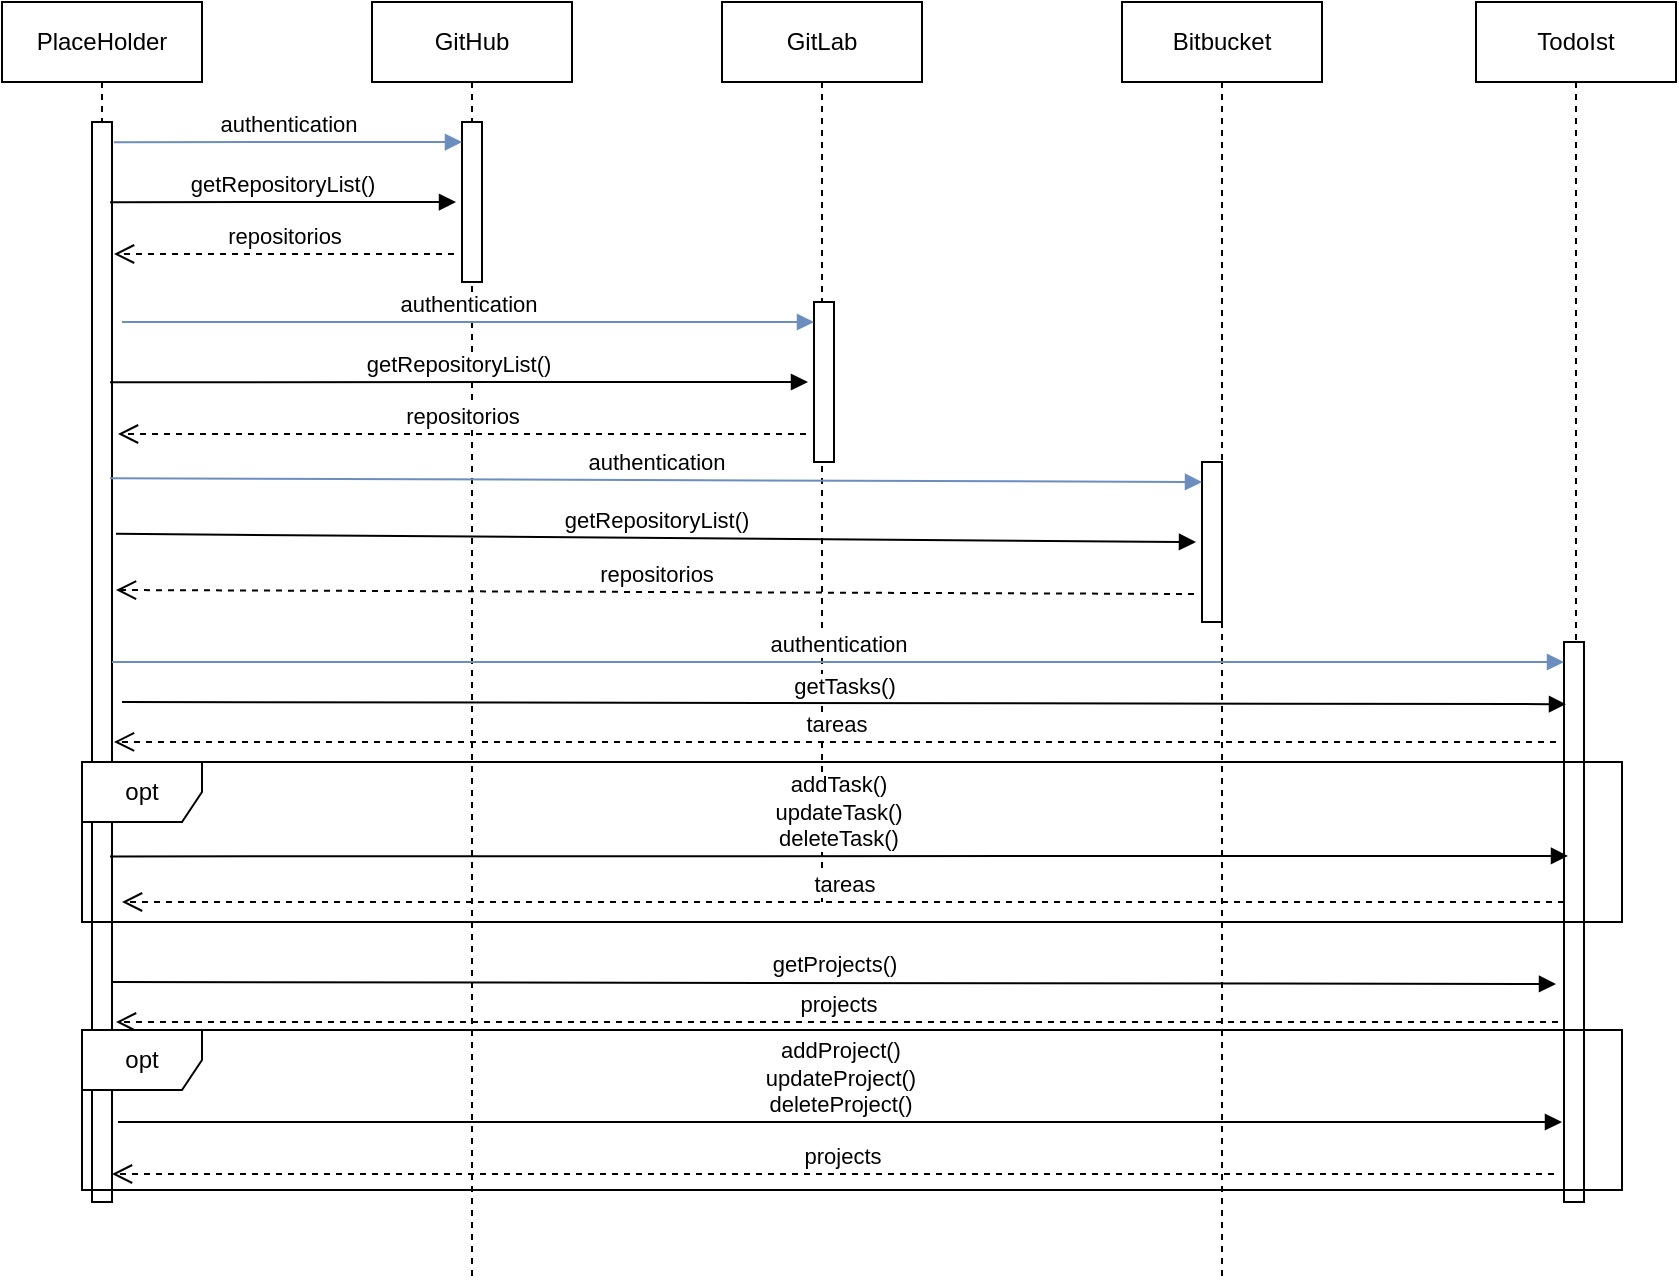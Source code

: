<mxfile version="10.6.5" type="device"><diagram id="ZIoIpMizi4walN5bfE7S" name="Page-1"><mxGraphModel dx="1080" dy="484" grid="1" gridSize="10" guides="1" tooltips="1" connect="1" arrows="1" fold="1" page="1" pageScale="1" pageWidth="827" pageHeight="1169" math="0" shadow="0"><root><mxCell id="0"/><mxCell id="1" parent="0"/><mxCell id="HCpFyMLnzRyPgxJzAYpx-10" value="PlaceHolder" style="shape=umlLifeline;perimeter=lifelinePerimeter;whiteSpace=wrap;html=1;container=1;collapsible=0;recursiveResize=0;outlineConnect=0;fillColor=#FFFFFF;gradientColor=none;" parent="1" vertex="1"><mxGeometry x="40" y="30" width="100" height="600" as="geometry"/></mxCell><mxCell id="HCpFyMLnzRyPgxJzAYpx-16" value="" style="html=1;points=[];perimeter=orthogonalPerimeter;fillColor=#FFFFFF;gradientColor=none;" parent="HCpFyMLnzRyPgxJzAYpx-10" vertex="1"><mxGeometry x="45" y="60" width="10" height="240" as="geometry"/></mxCell><mxCell id="HCpFyMLnzRyPgxJzAYpx-46" value="" style="html=1;points=[];perimeter=orthogonalPerimeter;fillColor=#FFFFFF;gradientColor=none;" parent="HCpFyMLnzRyPgxJzAYpx-10" vertex="1"><mxGeometry x="45" y="60" width="10" height="540" as="geometry"/></mxCell><mxCell id="HCpFyMLnzRyPgxJzAYpx-12" value="GitHub" style="shape=umlLifeline;perimeter=lifelinePerimeter;whiteSpace=wrap;html=1;container=1;collapsible=0;recursiveResize=0;outlineConnect=0;fillColor=#FFFFFF;gradientColor=none;" parent="1" vertex="1"><mxGeometry x="225" y="30" width="100" height="640" as="geometry"/></mxCell><mxCell id="HCpFyMLnzRyPgxJzAYpx-23" value="" style="html=1;points=[];perimeter=orthogonalPerimeter;fillColor=#FFFFFF;gradientColor=none;" parent="HCpFyMLnzRyPgxJzAYpx-12" vertex="1"><mxGeometry x="45" y="60" width="10" height="80" as="geometry"/></mxCell><mxCell id="HCpFyMLnzRyPgxJzAYpx-13" value="GitLab" style="shape=umlLifeline;perimeter=lifelinePerimeter;whiteSpace=wrap;html=1;container=1;collapsible=0;recursiveResize=0;outlineConnect=0;fillColor=#FFFFFF;gradientColor=none;" parent="1" vertex="1"><mxGeometry x="400" y="30" width="100" height="450" as="geometry"/></mxCell><mxCell id="HCpFyMLnzRyPgxJzAYpx-32" value="" style="html=1;points=[];perimeter=orthogonalPerimeter;fillColor=#FFFFFF;gradientColor=none;" parent="HCpFyMLnzRyPgxJzAYpx-13" vertex="1"><mxGeometry x="46" y="150" width="10" height="80" as="geometry"/></mxCell><mxCell id="HCpFyMLnzRyPgxJzAYpx-33" value="authentication" style="html=1;verticalAlign=bottom;endArrow=block;entryX=0;entryY=0;fillColor=#dae8fc;strokeColor=#6c8ebf;rounded=1;" parent="HCpFyMLnzRyPgxJzAYpx-13" edge="1"><mxGeometry relative="1" as="geometry"><mxPoint x="-300" y="160" as="sourcePoint"/><mxPoint x="46" y="160" as="targetPoint"/></mxGeometry></mxCell><mxCell id="HCpFyMLnzRyPgxJzAYpx-14" value="Bitbucket" style="shape=umlLifeline;perimeter=lifelinePerimeter;whiteSpace=wrap;html=1;container=1;collapsible=0;recursiveResize=0;outlineConnect=0;fillColor=#FFFFFF;gradientColor=none;" parent="1" vertex="1"><mxGeometry x="600" y="30" width="100" height="640" as="geometry"/></mxCell><mxCell id="HCpFyMLnzRyPgxJzAYpx-36" value="" style="html=1;points=[];perimeter=orthogonalPerimeter;fillColor=#FFFFFF;gradientColor=none;" parent="HCpFyMLnzRyPgxJzAYpx-14" vertex="1"><mxGeometry x="40" y="230" width="10" height="80" as="geometry"/></mxCell><mxCell id="HCpFyMLnzRyPgxJzAYpx-37" value="authentication" style="html=1;verticalAlign=bottom;endArrow=block;entryX=0;entryY=0;fillColor=#dae8fc;strokeColor=#6c8ebf;rounded=1;exitX=0.9;exitY=0.742;exitDx=0;exitDy=0;exitPerimeter=0;" parent="HCpFyMLnzRyPgxJzAYpx-14" source="HCpFyMLnzRyPgxJzAYpx-16" edge="1"><mxGeometry relative="1" as="geometry"><mxPoint x="-134" y="240" as="sourcePoint"/><mxPoint x="40" y="240" as="targetPoint"/></mxGeometry></mxCell><mxCell id="HCpFyMLnzRyPgxJzAYpx-15" value="TodoIst" style="shape=umlLifeline;perimeter=lifelinePerimeter;whiteSpace=wrap;html=1;container=1;collapsible=0;recursiveResize=0;outlineConnect=0;fillColor=#FFFFFF;gradientColor=none;" parent="1" vertex="1"><mxGeometry x="777" y="30" width="100" height="600" as="geometry"/></mxCell><mxCell id="HCpFyMLnzRyPgxJzAYpx-42" value="" style="html=1;points=[];perimeter=orthogonalPerimeter;fillColor=#FFFFFF;gradientColor=none;" parent="HCpFyMLnzRyPgxJzAYpx-15" vertex="1"><mxGeometry x="44" y="320" width="10" height="280" as="geometry"/></mxCell><mxCell id="HCpFyMLnzRyPgxJzAYpx-43" value="authentication" style="html=1;verticalAlign=bottom;endArrow=block;entryX=0;entryY=0;fillColor=#dae8fc;strokeColor=#6c8ebf;rounded=1;" parent="HCpFyMLnzRyPgxJzAYpx-15" source="HCpFyMLnzRyPgxJzAYpx-46" edge="1"><mxGeometry relative="1" as="geometry"><mxPoint x="-502" y="328" as="sourcePoint"/><mxPoint x="44" y="330" as="targetPoint"/></mxGeometry></mxCell><mxCell id="HCpFyMLnzRyPgxJzAYpx-45" value="tareas" style="html=1;verticalAlign=bottom;endArrow=open;dashed=1;endSize=8;strokeColor=#000000;entryX=1.1;entryY=0.574;entryDx=0;entryDy=0;entryPerimeter=0;" parent="HCpFyMLnzRyPgxJzAYpx-15" target="HCpFyMLnzRyPgxJzAYpx-46" edge="1"><mxGeometry relative="1" as="geometry"><mxPoint x="40" y="370" as="sourcePoint"/><mxPoint x="-499" y="384" as="targetPoint"/></mxGeometry></mxCell><mxCell id="HCpFyMLnzRyPgxJzAYpx-18" value="authentication" style="html=1;verticalAlign=bottom;endArrow=block;entryX=0;entryY=0;fillColor=#dae8fc;strokeColor=#6c8ebf;rounded=1;exitX=1.1;exitY=0.042;exitDx=0;exitDy=0;exitPerimeter=0;" parent="1" source="HCpFyMLnzRyPgxJzAYpx-16" edge="1"><mxGeometry relative="1" as="geometry"><mxPoint x="100" y="100" as="sourcePoint"/><mxPoint x="270" y="100" as="targetPoint"/></mxGeometry></mxCell><mxCell id="HCpFyMLnzRyPgxJzAYpx-30" value="getRepositoryList()" style="html=1;verticalAlign=bottom;endArrow=block;strokeColor=#000000;entryX=-0.3;entryY=0.5;entryDx=0;entryDy=0;entryPerimeter=0;exitX=0.9;exitY=0.167;exitDx=0;exitDy=0;exitPerimeter=0;" parent="1" source="HCpFyMLnzRyPgxJzAYpx-16" target="HCpFyMLnzRyPgxJzAYpx-23" edge="1"><mxGeometry width="80" relative="1" as="geometry"><mxPoint x="100" y="130" as="sourcePoint"/><mxPoint x="230" y="150" as="targetPoint"/></mxGeometry></mxCell><mxCell id="HCpFyMLnzRyPgxJzAYpx-31" value="repositorios" style="html=1;verticalAlign=bottom;endArrow=open;dashed=1;endSize=8;strokeColor=#000000;exitX=-0.4;exitY=0.825;exitDx=0;exitDy=0;exitPerimeter=0;entryX=1.1;entryY=0.275;entryDx=0;entryDy=0;entryPerimeter=0;" parent="1" source="HCpFyMLnzRyPgxJzAYpx-23" target="HCpFyMLnzRyPgxJzAYpx-16" edge="1"><mxGeometry relative="1" as="geometry"><mxPoint x="250" y="160" as="sourcePoint"/><mxPoint x="100" y="156" as="targetPoint"/></mxGeometry></mxCell><mxCell id="HCpFyMLnzRyPgxJzAYpx-34" value="getRepositoryList()" style="html=1;verticalAlign=bottom;endArrow=block;strokeColor=#000000;entryX=-0.3;entryY=0.5;entryDx=0;entryDy=0;entryPerimeter=0;exitX=0.9;exitY=0.542;exitDx=0;exitDy=0;exitPerimeter=0;" parent="1" source="HCpFyMLnzRyPgxJzAYpx-16" target="HCpFyMLnzRyPgxJzAYpx-32" edge="1"><mxGeometry width="80" relative="1" as="geometry"><mxPoint x="270" y="220" as="sourcePoint"/><mxPoint x="406" y="240" as="targetPoint"/></mxGeometry></mxCell><mxCell id="HCpFyMLnzRyPgxJzAYpx-35" value="repositorios" style="html=1;verticalAlign=bottom;endArrow=open;dashed=1;endSize=8;strokeColor=#000000;exitX=-0.4;exitY=0.825;exitDx=0;exitDy=0;exitPerimeter=0;entryX=1.3;entryY=0.65;entryDx=0;entryDy=0;entryPerimeter=0;" parent="1" source="HCpFyMLnzRyPgxJzAYpx-32" target="HCpFyMLnzRyPgxJzAYpx-16" edge="1"><mxGeometry relative="1" as="geometry"><mxPoint x="426" y="250" as="sourcePoint"/><mxPoint x="272" y="246" as="targetPoint"/></mxGeometry></mxCell><mxCell id="HCpFyMLnzRyPgxJzAYpx-38" value="getRepositoryList()" style="html=1;verticalAlign=bottom;endArrow=block;strokeColor=#000000;entryX=-0.3;entryY=0.5;entryDx=0;entryDy=0;entryPerimeter=0;exitX=1.2;exitY=0.858;exitDx=0;exitDy=0;exitPerimeter=0;" parent="1" source="HCpFyMLnzRyPgxJzAYpx-16" target="HCpFyMLnzRyPgxJzAYpx-36" edge="1"><mxGeometry width="80" relative="1" as="geometry"><mxPoint x="464" y="300" as="sourcePoint"/><mxPoint x="600" y="320" as="targetPoint"/></mxGeometry></mxCell><mxCell id="HCpFyMLnzRyPgxJzAYpx-39" value="repositorios" style="html=1;verticalAlign=bottom;endArrow=open;dashed=1;endSize=8;strokeColor=#000000;exitX=-0.4;exitY=0.825;exitDx=0;exitDy=0;exitPerimeter=0;entryX=1.2;entryY=0.975;entryDx=0;entryDy=0;entryPerimeter=0;" parent="1" source="HCpFyMLnzRyPgxJzAYpx-36" target="HCpFyMLnzRyPgxJzAYpx-16" edge="1"><mxGeometry relative="1" as="geometry"><mxPoint x="620" y="330" as="sourcePoint"/><mxPoint x="466" y="326" as="targetPoint"/></mxGeometry></mxCell><mxCell id="HCpFyMLnzRyPgxJzAYpx-44" value="getTasks()" style="html=1;verticalAlign=bottom;endArrow=block;strokeColor=#000000;entryX=0.1;entryY=0.111;entryDx=0;entryDy=0;entryPerimeter=0;" parent="1" target="HCpFyMLnzRyPgxJzAYpx-42" edge="1"><mxGeometry width="80" relative="1" as="geometry"><mxPoint x="100" y="380" as="sourcePoint"/><mxPoint x="781" y="410" as="targetPoint"/></mxGeometry></mxCell><mxCell id="HCpFyMLnzRyPgxJzAYpx-47" value="&lt;div&gt;addTask()&lt;/div&gt;&lt;div&gt;updateTask()&lt;/div&gt;&lt;div&gt;deleteTask()&lt;br&gt;&lt;/div&gt;" style="html=1;verticalAlign=bottom;endArrow=block;strokeColor=#000000;exitX=0.9;exitY=0.68;exitDx=0;exitDy=0;exitPerimeter=0;entryX=0.2;entryY=0.382;entryDx=0;entryDy=0;entryPerimeter=0;" parent="1" target="HCpFyMLnzRyPgxJzAYpx-42" edge="1" source="HCpFyMLnzRyPgxJzAYpx-46"><mxGeometry width="80" relative="1" as="geometry"><mxPoint x="95" y="470" as="sourcePoint"/><mxPoint x="820" y="440" as="targetPoint"/></mxGeometry></mxCell><mxCell id="HCpFyMLnzRyPgxJzAYpx-54" value="opt" style="shape=umlFrame;whiteSpace=wrap;html=1;fillColor=#FFFFFF;gradientColor=none;" parent="1" vertex="1"><mxGeometry x="80" y="410" width="770" height="80" as="geometry"/></mxCell><mxCell id="SNPSVZ4tLuu1biDrlIix-1" value="tareas" style="html=1;verticalAlign=bottom;endArrow=open;dashed=1;endSize=8;strokeColor=#000000;entryX=1.1;entryY=0.574;entryDx=0;entryDy=0;entryPerimeter=0;" edge="1" parent="1"><mxGeometry relative="1" as="geometry"><mxPoint x="821" y="480" as="sourcePoint"/><mxPoint x="100" y="480" as="targetPoint"/></mxGeometry></mxCell><mxCell id="SNPSVZ4tLuu1biDrlIix-7" value="getProjects()" style="html=1;verticalAlign=bottom;endArrow=block;strokeColor=#000000;entryX=0.1;entryY=0.111;entryDx=0;entryDy=0;entryPerimeter=0;" edge="1" parent="1"><mxGeometry width="80" relative="1" as="geometry"><mxPoint x="95" y="520" as="sourcePoint"/><mxPoint x="817" y="521" as="targetPoint"/></mxGeometry></mxCell><mxCell id="SNPSVZ4tLuu1biDrlIix-8" value="projects" style="html=1;verticalAlign=bottom;endArrow=open;dashed=1;endSize=8;strokeColor=#000000;entryX=1.1;entryY=0.574;entryDx=0;entryDy=0;entryPerimeter=0;" edge="1" parent="1"><mxGeometry relative="1" as="geometry"><mxPoint x="818" y="540" as="sourcePoint"/><mxPoint x="97" y="540" as="targetPoint"/></mxGeometry></mxCell><mxCell id="SNPSVZ4tLuu1biDrlIix-9" value="&lt;div&gt;addProject()&lt;/div&gt;&lt;div&gt;updateProject()&lt;/div&gt;&lt;div&gt;deleteProject()&lt;br&gt;&lt;/div&gt;" style="html=1;verticalAlign=bottom;endArrow=block;strokeColor=#000000;exitX=0.9;exitY=0.68;exitDx=0;exitDy=0;exitPerimeter=0;" edge="1" parent="1"><mxGeometry width="80" relative="1" as="geometry"><mxPoint x="98" y="590" as="sourcePoint"/><mxPoint x="820" y="590" as="targetPoint"/></mxGeometry></mxCell><mxCell id="SNPSVZ4tLuu1biDrlIix-10" value="projects&lt;br&gt;" style="html=1;verticalAlign=bottom;endArrow=open;dashed=1;endSize=8;strokeColor=#000000;entryX=1.1;entryY=0.574;entryDx=0;entryDy=0;entryPerimeter=0;" edge="1" parent="1"><mxGeometry x="-0.013" relative="1" as="geometry"><mxPoint x="816" y="616" as="sourcePoint"/><mxPoint x="95" y="616" as="targetPoint"/><mxPoint as="offset"/></mxGeometry></mxCell><mxCell id="SNPSVZ4tLuu1biDrlIix-11" value="opt" style="shape=umlFrame;whiteSpace=wrap;html=1;fillColor=#FFFFFF;gradientColor=none;" vertex="1" parent="1"><mxGeometry x="80" y="544" width="770" height="80" as="geometry"/></mxCell></root></mxGraphModel></diagram></mxfile>